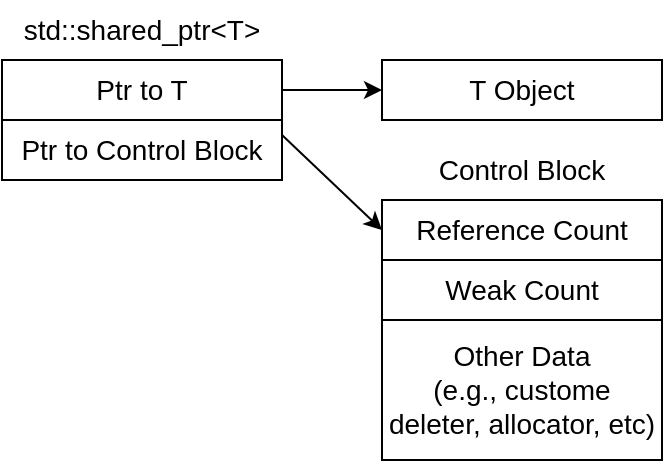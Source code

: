 <mxfile version="24.6.4" type="device">
  <diagram name="Page-1" id="YXa3wtoibJV_mE1iQ4w_">
    <mxGraphModel dx="1483" dy="783" grid="1" gridSize="10" guides="1" tooltips="1" connect="1" arrows="1" fold="1" page="1" pageScale="1" pageWidth="850" pageHeight="1100" math="0" shadow="0">
      <root>
        <mxCell id="0" />
        <mxCell id="1" parent="0" />
        <mxCell id="Y7nloDIOs2SfHfphFqJo-1" value="Ptr to T" style="rounded=0;whiteSpace=wrap;html=1;fontSize=14;" vertex="1" parent="1">
          <mxGeometry x="50" y="170" width="140" height="30" as="geometry" />
        </mxCell>
        <mxCell id="Y7nloDIOs2SfHfphFqJo-2" value="Ptr to Control Block" style="rounded=0;whiteSpace=wrap;html=1;fontSize=14;" vertex="1" parent="1">
          <mxGeometry x="50" y="200" width="140" height="30" as="geometry" />
        </mxCell>
        <mxCell id="Y7nloDIOs2SfHfphFqJo-3" value="T Object" style="rounded=0;whiteSpace=wrap;html=1;fontSize=14;" vertex="1" parent="1">
          <mxGeometry x="240" y="170" width="140" height="30" as="geometry" />
        </mxCell>
        <mxCell id="Y7nloDIOs2SfHfphFqJo-4" value="std::shared_ptr&amp;lt;T&amp;gt;" style="text;html=1;align=center;verticalAlign=middle;whiteSpace=wrap;rounded=0;fontSize=14;" vertex="1" parent="1">
          <mxGeometry x="50" y="140" width="140" height="30" as="geometry" />
        </mxCell>
        <mxCell id="Y7nloDIOs2SfHfphFqJo-5" value="Control Block" style="text;html=1;align=center;verticalAlign=middle;whiteSpace=wrap;rounded=0;fontSize=14;" vertex="1" parent="1">
          <mxGeometry x="240" y="210" width="140" height="30" as="geometry" />
        </mxCell>
        <mxCell id="Y7nloDIOs2SfHfphFqJo-6" value="Reference Count" style="rounded=0;whiteSpace=wrap;html=1;fontSize=14;" vertex="1" parent="1">
          <mxGeometry x="240" y="240" width="140" height="30" as="geometry" />
        </mxCell>
        <mxCell id="Y7nloDIOs2SfHfphFqJo-7" value="Weak Count" style="rounded=0;whiteSpace=wrap;html=1;fontSize=14;" vertex="1" parent="1">
          <mxGeometry x="240" y="270" width="140" height="30" as="geometry" />
        </mxCell>
        <mxCell id="Y7nloDIOs2SfHfphFqJo-8" value="Other Data&lt;div&gt;(e.g., custome deleter, allocator, etc)&lt;/div&gt;" style="rounded=0;whiteSpace=wrap;html=1;fontSize=14;" vertex="1" parent="1">
          <mxGeometry x="240" y="300" width="140" height="70" as="geometry" />
        </mxCell>
        <mxCell id="Y7nloDIOs2SfHfphFqJo-9" value="" style="endArrow=classic;html=1;rounded=0;exitX=1;exitY=0.5;exitDx=0;exitDy=0;entryX=0;entryY=0.5;entryDx=0;entryDy=0;" edge="1" parent="1" source="Y7nloDIOs2SfHfphFqJo-1" target="Y7nloDIOs2SfHfphFqJo-3">
          <mxGeometry width="50" height="50" relative="1" as="geometry">
            <mxPoint x="190" y="230" as="sourcePoint" />
            <mxPoint x="240" y="180" as="targetPoint" />
          </mxGeometry>
        </mxCell>
        <mxCell id="Y7nloDIOs2SfHfphFqJo-10" value="" style="endArrow=classic;html=1;rounded=0;exitX=1;exitY=0.25;exitDx=0;exitDy=0;entryX=0;entryY=0.5;entryDx=0;entryDy=0;" edge="1" parent="1" source="Y7nloDIOs2SfHfphFqJo-2" target="Y7nloDIOs2SfHfphFqJo-6">
          <mxGeometry width="50" height="50" relative="1" as="geometry">
            <mxPoint x="200" y="195" as="sourcePoint" />
            <mxPoint x="250" y="195" as="targetPoint" />
          </mxGeometry>
        </mxCell>
      </root>
    </mxGraphModel>
  </diagram>
</mxfile>

